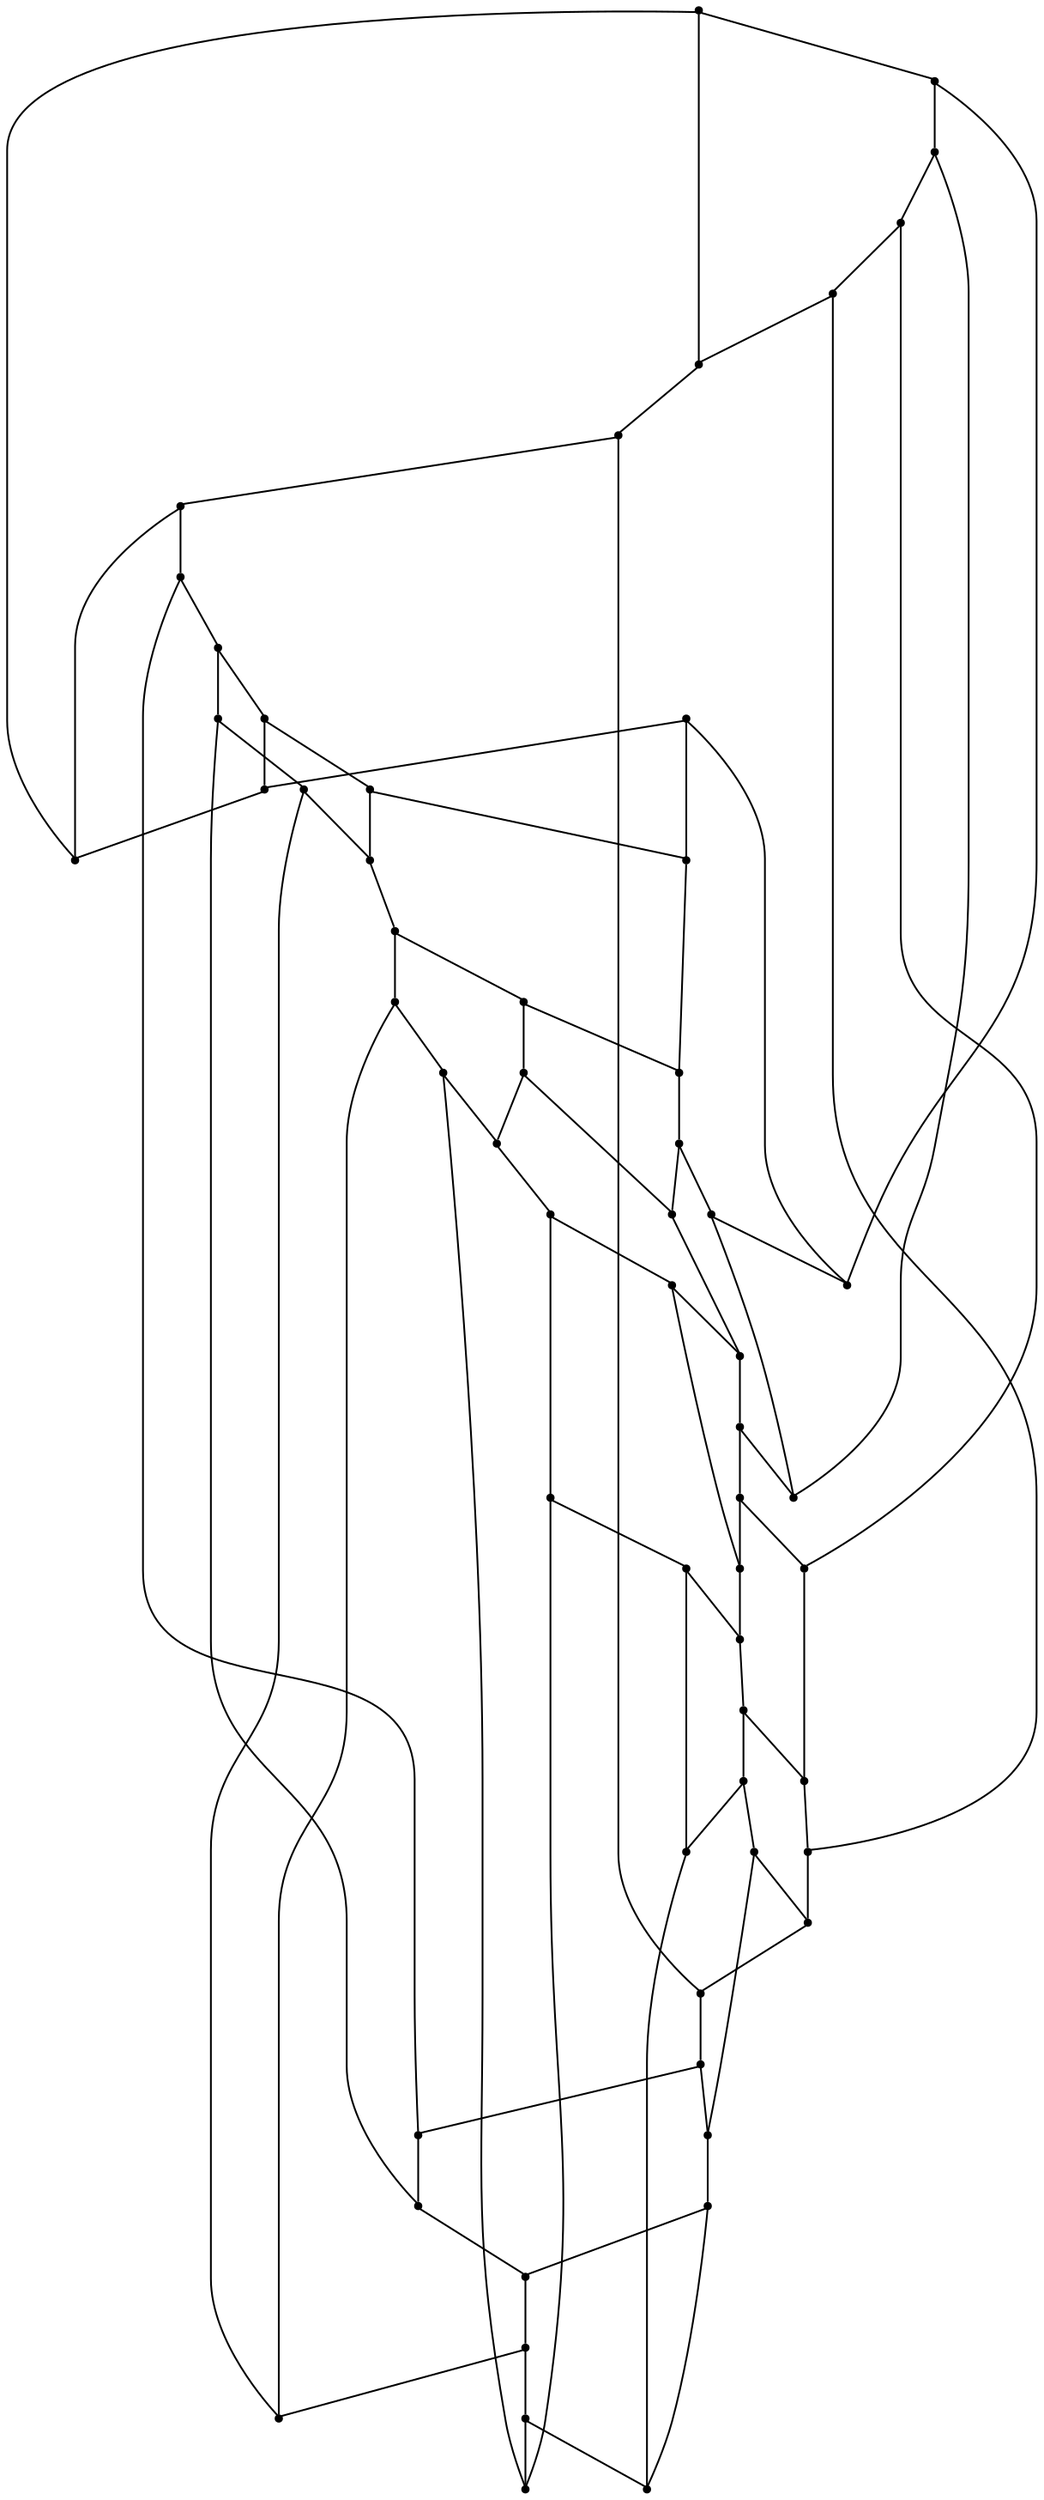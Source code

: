 graph {
  node [shape=point,comment="{\"directed\":false,\"doi\":\"10.1007/978-3-642-36763-2_12\",\"figure\":\"6 (3)\"}"]

  v0 [pos="1132.1829731440243,2335.6760854043173"]
  v1 [pos="1027.1029690480455,2517.5766286569983"]
  v2 [pos="974.7485586671253,2420.331712316445"]
  v3 [pos="1021.7449878828452,2338.9849866301865"]
  v4 [pos="988.6377758467104,2374.115704641821"]
  v5 [pos="1019.6976261226064,2140.9525006879603"]
  v6 [pos="961.6099156721181,2234.8887701574163"]
  v7 [pos="985.810700037815,2309.209199628485"]
  v8 [pos="963.607205220501,2321.5489670258107"]
  v9 [pos="930.9836640287472,2404.1206652928813"]
  v10 [pos="969.4447216598528,2280.8756041826814"]
  v11 [pos="956.756410450761,2339.8808241363367"]
  v12 [pos="961.4014829325506,2358.396325392076"]
  v13 [pos="943.0340158118186,2363.6350162713134"]
  v14 [pos="949.0508887508165,2311.5304412755972"]
  v15 [pos="947.649884805372,2293.9275649409446"]
  v16 [pos="935.7912962326354,2350.9162602640604"]
  v17 [pos="930.5708704956844,2378.7289371372926"]
  v18 [pos="942.1125471405256,2339.9726462089434"]
  v19 [pos="936.3792470709575,2318.8441583828794"]
  v20 [pos="934.5695851626797,2329.9920193197227"]
  v21 [pos="923.3698883637406,2349.374361637631"]
  v22 [pos="924.4873194397553,2331.2088525478384"]
  v23 [pos="898.2517708969802,2404.1206652928813"]
  v24 [pos="914.6177492749425,2371.140262521734"]
  v25 [pos="928.3401439138848,2290.6896286963974"]
  v26 [pos="920.9389365586752,2303.316816985816"]
  v27 [pos="925.8174460738816,2314.839342501466"]
  v28 [pos="919.3836440315912,2340.0392871591453"]
  v29 [pos="919.7214246831064,2322.9573293970643"]
  v30 [pos="914.6177492749424,2356.5171523382887"]
  v31 [pos="914.6177492749425,2277.412309610352"]
  v32 [pos="914.6177492749425,2245.9740598204057"]
  v33 [pos="905.8656101861443,2349.374361637631"]
  v34 [pos="898.6603652356562,2378.7289371372926"]
  v35 [pos="909.8517908941362,2340.0392871591453"]
  v36 [pos="904.7481154859722,2331.2088525478384"]
  v37 [pos="909.5140738667785,2322.9573293970643"]
  v38 [pos="908.2964983670522,2303.316816985816"]
  v39 [pos="900.8911554416131,2290.6896286963974"]
  v40 [pos="893.4441386930921,2350.9162602640604"]
  v41 [pos="894.6658497630477,2329.9920193197227"]
  v42 [pos="903.417988851846,2314.839342501466"]
  v43 [pos="886.2014191139089,2363.6350162713134"]
  v44 [pos="854.4826770642153,2420.331712316445"]
  v45 [pos="892.8520522845405,2318.8441583828794"]
  v46 [pos="887.1228877852019,2339.9726462089434"]
  v47 [pos="867.8340156173342,2358.396325392076"]
  v48 [pos="881.5814145501258,2293.9275649409446"]
  v49 [pos="880.1845461749109,2311.5304412755972"]
  v50 [pos="872.4790244749665,2339.8808241363367"]
  v51 [pos="865.6282297052265,2321.5489670258107"]
  v52 [pos="867.6255192536095,2234.8887701574163"]
  v53 [pos="809.537808803121,2140.9525006879608"]
  v54 [pos="843.4247348879125,2309.209199628485"]
  v55 [pos="859.7907132658747,2280.8756041826814"]
  v56 [pos="840.5935235087875,2374.115704641821"]
  v57 [pos="802.132465877682,2517.5766286569983"]
  v58 [pos="807.4905106670396,2338.9849866301865"]
  v59 [pos="697.0525254058605,2335.6760854043173"]

  v0 -- v5 [id="-1",pos="1132.1829731440243,2335.6760854043173 1143.5744967774556,2315.939172534571 1149.5746365630632,2293.552137297822 1149.5746365630632,2270.7652563598613 1149.5746365630632,2199.070022488162 1091.4202479956436,2140.9522463331887 1019.6976261226064,2140.9525006879603"]
  v56 -- v47 [id="-2",pos="840.5935235087875,2374.115704641821 867.8340156173342,2358.396325392076 867.8340156173342,2358.396325392076 867.8340156173342,2358.396325392076"]
  v31 -- v32 [id="-3",pos="914.6177492749425,2277.412309610352 914.6177492749425,2245.9740598204057 914.6177492749425,2245.9740598204057 914.6177492749425,2245.9740598204057"]
  v24 -- v30 [id="-4",pos="914.6177492749425,2371.140262521734 914.6177492749424,2356.5171523382887 914.6177492749424,2356.5171523382887 914.6177492749424,2356.5171523382887"]
  v19 -- v14 [id="-5",pos="936.3792470709575,2318.8441583828794 949.0508887508165,2311.5304412755972 949.0508887508165,2311.5304412755972 949.0508887508165,2311.5304412755972"]
  v12 -- v4 [id="-6",pos="961.4014829325506,2358.396325392076 988.6377758467104,2374.115704641821 988.6377758467104,2374.115704641821 988.6377758467104,2374.115704641821"]
  v59 -- v57 [id="-7",pos="697.0525254058605,2335.6760854043173 686.3949064277746,2354.1035799090264 680.78669145161,2375.0153574695482 680.78669145161,2396.3023083184203 680.78669145161,2463.279769883454 735.113387087064,2517.5720502711065 802.132465877682,2517.5766286569983"]
  v59 -- v53 [id="-8",pos="697.0525254058605,2335.6760854043173 661.1767081614599,2273.58223545714 682.4629335018678,2194.189971837111 744.5868968722041,2158.342482078647 764.3302363962166,2146.948914432281 786.7297572424095,2140.9522463331887 809.537808803121,2140.9525006879608"]
  v59 -- v58 [id="-9",pos="697.0525254058605,2335.6760854043173 733.8833412524918,2335.6715070184255 770.7098306564216,2336.775915437422 807.4905106670396,2338.9849866301865"]
  v58 -- v54 [id="-10",pos="807.4905106670396,2338.9849866301865 816.2426497558379,2325.7158068968374 828.751668089441,2315.355682688146 843.4247348879125,2309.209199628485"]
  v53 -- v5 [id="-11",pos="809.537808803121,2140.9525006879608 843.0369456486989,2082.9509646636834 917.2446634847295,2063.076954571956 975.2781661531325,2096.5658125318587 993.7205825312548,2107.2092879562947 1009.0399435203632,2122.5201734425877 1019.6976261226064,2140.9525006879603"]
  v56 -- v58 [id="-12",pos="840.5935235087875,2374.115704641821 826.3457842023821,2365.8931779350282 814.8333110457771,2353.67855308541 807.4905106670396,2338.9849866301865"]
  v57 -- v1 [id="-13",pos="802.132465877682,2517.5766286569983 813.5239258869557,2537.3084544313097 829.9232433233835,2553.6986943915804 849.6666464715533,2565.0922620379465 911.7906098418896,2600.9397517964103 991.2270245553302,2579.6653915087404 1027.1029690480455,2517.5766286569983"]
  v44 -- v57 [id="-14",pos="854.4826770642153,2420.331712316445 838.0040839276957,2453.2614984880115 820.5456787675681,2485.6917318878354 802.132465877682,2517.5766286569983"]
  v55 -- v48 [id="-15",pos="859.7907132658747,2280.8756041826814 867.6337903940685,2284.1633939624944 874.9724552025763,2288.5558465160752 881.5814145501258,2293.9275649409446"]
  v55 -- v52 [id="-16",pos="859.7907132658747,2280.8756041826814 857.7767541882589,2265.105862688127 860.5037491976002,2249.0990625462896 867.6255192536095,2234.8887701574163"]
  v51 -- v49 [id="-17",pos="865.6282297052265,2321.5489670258107 870.1940264869243,2317.827502360142 875.0642012375141,2314.477141306475 880.1845461749109,2311.5304412755972"]
  v51 -- v54 [id="-18",pos="865.6282297052265,2321.5489670258107 857.6684022482457,2318.506120891206 850.1921820114885,2314.355559725572 843.4247348879125,2309.209199628485"]
  v52 -- v53 [id="-19",pos="867.6255192536095,2234.8887701574163 847.3150976148945,2204.158389697287 827.946949746935,2172.8366343928083 809.537808803121,2140.9525006879608"]
  v52 -- v32 [id="-20",pos="867.6255192536095,2234.8887701574163 884.0290358844242,2233.8967865475397 900.3699463443797,2237.7517874683845 914.6177492749425,2245.9740598204057"]
  v47 -- v50 [id="-21",pos="867.8340156173342,2358.396325392076 867.821481658331,2351.937240317918 869.418448008497,2345.5735382831717 872.4790244749665,2339.8808241363367"]
  v50 -- v51 [id="-22",pos="872.4790244749665,2339.8808241363367 868.9889849462013,2334.2801864168805 866.6581139406901,2328.0500206373094 865.6282297052265,2321.5489670258107"]
  v50 -- v46 [id="-23",pos="872.4790244749665,2339.8808241363367 877.3450000311695,2339.718545791952 882.2318443109923,2339.7518662670527 887.1228877852019,2339.9726462089434"]
  v49 -- v48 [id="-24",pos="880.1845461749109,2311.5304412755972 880.1762114102945,2305.6296649254596 880.6432127254427,2299.745167280715 881.5814145501258,2293.9275649409446"]
  v48 -- v39 [id="-25",pos="881.5814145501258,2293.9275649409446 887.7358429173731,2291.5730028187313 894.2988656232965,2290.4729184308553 900.8911554416131,2290.6896286963974"]
  v43 -- v47 [id="-26",pos="886.2014191139089,2363.6350162713134 879.7301424429235,2363.4221213273477 873.4214254940366,2361.621798252807 867.8340156173342,2358.396325392076"]
  v46 -- v41 [id="-27",pos="887.1228877852019,2339.9726462089434 889.3620127557753,2336.4554284250003 891.8847105957785,2333.1172764003786 894.6658497630477,2329.9920193197227"]
  v45 -- v42 [id="-28",pos="892.8520522845405,2318.8441583828794 896.1293962551939,2316.939295497144 899.6986478598936,2315.5891803686245 903.417988851846,2314.839342501466"]
  v40 -- v46 [id="-29",pos="893.4441386930921,2350.9162602640604 891.1592043292071,2347.361397973896 889.0534992166536,2343.710643934777 887.1228877852019,2339.9726462089434"]
  v40 -- v43 [id="-30",pos="893.4441386930921,2350.9162602640604 891.1842086230563,2355.2415631578956 888.769989971381,2359.483946396136 886.2014191139089,2363.6350162713134"]
  v41 -- v45 [id="-31",pos="894.6658497630477,2329.9920193197227 893.4525370818658,2326.395442846989 892.8395819496945,2322.6322639987507 892.8520522845405,2318.8441583828794"]
  v23 -- v44 [id="-32",pos="898.2517708969802,2404.1206652928813 885.5842647873507,2413.738327922796 870.3482514444064,2419.3809341795936 854.4826770642153,2420.331712316445"]
  v23 -- v34 [id="-33",pos="898.2517708969802,2404.1206652928813 897.1718144496608,2395.6819370300896 897.3094335020676,2387.130529603407 898.6603652356562,2378.7289371372926"]
  v34 -- v43 [id="-34",pos="898.6603652356562,2378.7289371372926 893.5358847280298,2374.569727909419 889.299533833231,2369.439646517724 886.2014191139089,2363.6350162713134"]
  v39 -- v31 [id="-35",pos="900.8911554416131,2290.6896286963974 904.2977837000569,2285.1968374001685 909.0137334931646,2280.637782471083 914.6177492749425,2277.412309610352"]
  v42 -- v37 [id="-36",pos="903.417988851846,2314.839342501466 905.6571138224193,2317.377548768892 907.6960771938843,2320.0904967645197 909.5140738667785,2322.9573293970643"]
  v42 -- v38 [id="-37",pos="903.417988851846,2314.839342501466 904.7314459567394,2310.867592740382 906.365950559758,2307.016915850657 908.2964983670522,2303.316816985816"]
  v36 -- v41 [id="-38",pos="904.7481154859722,2331.2088525478384 901.3456864219154,2331.071246616314 897.9765964163241,2330.6627528528625 894.6658497630477,2329.9920193197227"]
  v33 -- v40 [id="-39",pos="905.8656101861443,2349.374361637631 901.7626791493651,2350.2035581935797 897.6096759007303,2350.7201527350308 893.4441386930921,2350.9162602640604"]
  v33 -- v35 [id="-40",pos="905.8656101861443,2349.374361637631 906.9330326744604,2346.1570281295967 908.2631593085866,2343.035586370517 909.8517908941362,2340.0392871591453"]
  v38 -- v39 [id="-41",pos="908.2964983670522,2303.316816985816 905.6571138224193,2299.1993219405113 903.1886237645014,2294.9902591773716 900.8911554416131,2290.6896286963974"]
  v38 -- v26 [id="-42",pos="908.2964983670522,2303.316816985816 912.4995738275429,2303.120200747243 916.7193188172664,2303.120200747243 920.9389365586752,2303.316816985816"]
  v37 -- v36 [id="-43",pos="909.5140738667785,2322.9573293970643 908.025523080783,2325.7704931727667 906.4368914952335,2328.5210856746153 904.7481154859722,2331.2088525478384"]
  v37 -- v29 [id="-44",pos="909.5140738667785,2322.9573293970643 912.9040325959894,2322.824301851432 916.3106608544332,2322.824301851432 919.7214246831064,2322.9573293970643"]
  v35 -- v36 [id="-45",pos="909.8517908941362,2340.0392871591453 908.025523080783,2337.168130495481 906.3201411664464,2334.2219391741464 904.7481154859722,2331.2088525478384"]
  v35 -- v28 [id="-46",pos="909.8517908941362,2340.0392871591453 913.0248548708486,2339.9141446114377 916.2021816661052,2339.9141446114377 919.3836440315912,2340.0392871591453"]
  v24 -- v34 [id="-47",pos="914.6177492749425,2371.140262521734 909.5015399077752,2374.0867081978404 904.1643638420371,2376.6246601104945 898.6603652356562,2378.7289371372926"]
  v30 -- v33 [id="-48",pos="914.6177492749424,2356.5171523382887 911.3278713452858,2354.616613483673 908.3715748727573,2352.2078737950746 905.8656101861443,2349.374361637631"]
  v32 -- v6 [id="-49",pos="914.6177492749425,2245.9740598204057 928.848819052115,2237.755602789961 945.189793136228,2233.900856223888 961.6099156721181,2234.8887701574163"]
  v31 -- v25 [id="-50",pos="914.6177492749425,2277.412309610352 920.2093583460316,2280.633458439963 924.9211089447525,2285.196583045397 928.3401439138848,2290.6896286963974"]
  v28 -- v21 [id="-51",pos="919.3836440315912,2340.0392871591453 920.959805282295,2343.0439800779855 922.2899319164212,2346.165421837065 923.3698883637406,2349.374361637631"]
  v29 -- v27 [id="-52",pos="919.7214246831064,2322.9573293970643 921.5185526323809,2320.0904967645197 923.5575160038458,2317.377548768892 925.8174460738816,2314.839342501466"]
  v26 -- v27 [id="-53",pos="920.9389365586752,2303.316816985816 922.8528784608941,2307.020985527005 924.483247493683,2310.87166241673 925.8174460738816,2314.839342501466"]
  v21 -- v30 [id="-54",pos="923.3698883637406,2349.374361637631 920.84712689958,2352.216013147771 917.8949659972811,2354.624498481598 914.6177492749424,2356.5171523382887"]
  v22 -- v29 [id="-55",pos="924.4873194397553,2331.2088525478384 922.777801955189,2328.5208313198436 921.1891703696394,2325.7704931727667 919.7214246831064,2322.9573293970643"]
  v22 -- v28 [id="-56",pos="924.4873194397553,2331.2088525478384 922.8986878542056,2334.2176151430267 921.1975051342558,2337.164060819133 919.3836440315912,2340.0392871591453"]
  v27 -- v19 [id="-57",pos="925.8174460738816,2314.839342501466 929.5201811607585,2315.598082785636 933.0852335710713,2316.948197914156 936.3792470709575,2318.8441583828794"]
  v25 -- v26 [id="-58",pos="928.3401439138848,2290.6896286963974 926.0302052561507,2294.98568079148 923.5617788223901,2299.1988132309675 920.9389365586752,2303.316816985816"]
  v25 -- v15 [id="-59",pos="928.3401439138848,2290.6896286963974 934.9199633973557,2290.4724097213116 941.4830497274362,2291.5727484639597 947.649884805372,2293.9275649409446"]
  v17 -- v9 [id="-60",pos="930.5708704956844,2378.7289371372926 931.9093955185845,2387.125951217515 932.0470145709912,2395.6732889678497 930.9836640287472,2404.1206652928813"]
  v17 -- v24 [id="-61",pos="930.5708704956844,2378.7289371372926 925.0585371246871,2376.624405755723 919.725560253336,2374.0864538430683 914.6177492749425,2371.140262521734"]
  v9 -- v23 [id="-62",pos="930.9836640287472,2404.1206652928813 920.5053379261501,2408.5001457531025 908.713491094502,2408.5001457531025 898.2517708969802,2404.1206652928813"]
  v20 -- v18 [id="-63",pos="934.5695851626797,2329.9920193197227 937.3299192304866,2333.11320672403 939.8526170704898,2336.451358748652 942.1125471405256,2339.9726462089434"]
  v20 -- v22 [id="-64",pos="934.5695851626797,2329.9920193197227 931.2338978397115,2330.667076883982 927.8648078341203,2331.071246616314 924.4873194397553,2331.2088525478384"]
  v16 -- v21 [id="-65",pos="935.7912962326354,2350.9162602640604 931.6174242603809,2350.724476766151 927.4644846359033,2350.207627869928 923.3698883637406,2349.374361637631"]
  v19 -- v20 [id="-66",pos="936.3792470709575,2318.8441583828794 936.3709123063411,2322.6281943224026 935.7579571741699,2326.3913731706407 934.5695851626797,2329.9920193197227"]
  v18 -- v11 [id="-67",pos="942.1125471405256,2339.9726462089434 946.978586320886,2339.7518662670527 951.8612950304793,2339.718545791952 956.756410450761,2339.8808241363367"]
  v18 -- v16 [id="-68",pos="942.1125471405256,2339.9726462089434 940.1569950393821,2343.7149679658974 938.0513535509859,2347.365467650244 935.7912962326354,2350.9162602640604"]
  v13 -- v17 [id="-69",pos="943.0340158118186,2363.6350162713134 939.9110240469621,2369.439646517724 935.6746731521631,2374.569727909419 930.5708704956844,2378.7289371372926"]
  v13 -- v16 [id="-70",pos="943.0340158118186,2363.6350162713134 940.4487754251136,2359.4920857488323 938.0344931492809,2355.249702510592 935.7912962326354,2350.9162602640604"]
  v15 -- v10 [id="-71",pos="947.649884805372,2293.9275649409446 954.2463101939184,2288.5639858687714 961.5849113782689,2284.1674636388425 969.4447216598528,2280.8756041826814"]
  v15 -- v14 [id="-72",pos="947.649884805372,2293.9275649409446 948.575552671052,2299.7489826022916 949.0425539862001,2305.6375499233845 949.0508887508165,2311.5304412755972"]
  v14 -- v8 [id="-73",pos="949.0508887508165,2311.5304412755972 954.150428588751,2314.472562920583 959.0164041449541,2317.8231783290216 963.607205220501,2321.5489670258107"]
  v11 -- v12 [id="-74",pos="956.756410450761,2339.8808241363367 959.7919826233813,2345.5735382831717 961.3889489735473,2351.9329162867984 961.4014829325506,2358.396325392076"]
  v12 -- v13 [id="-75",pos="961.4014829325506,2358.396325392076 955.7974035266154,2361.6263766386987 949.4886865777286,2363.4264453584674 943.0340158118186,2363.6350162713134"]
  v6 -- v10 [id="-76",pos="961.6099156721181,2234.8887701574163 968.7150798230518,2249.0990625462896 971.4420748323931,2265.105862688127 969.4447216598528,2280.8756041826814"]
  v8 -- v11 [id="-77",pos="963.607205220501,2321.5489670258107 962.5522530670307,2328.049257572994 960.2255812559065,2334.2796777073368 956.756410450761,2339.8808241363367"]
  v10 -- v7 [id="-78",pos="969.4447216598528,2280.8756041826814 978.4762980478514,2287.7429286655192 984.3722214636754,2297.948659527751 985.810700037815,2309.209199628485"]
  v2 -- v9 [id="-79",pos="974.7485586671253,2420.331712316445 958.8703230796161,2419.3809341795936 943.6385089310587,2413.738327922796 930.9836640287472,2404.1206652928813"]
  v54 -- v55 [id="-80",pos="843.4247348879125,2309.209199628485 844.8424719867471,2297.948659527751 850.7383954025711,2287.7386046343995 859.7907132658747,2280.8756041826814"]
  v7 -- v3 [id="-81",pos="985.810700037815,2309.209199628485 1000.4670973070537,2315.3513586570257 1012.9719800704272,2325.715552542066 1021.7449878828452,2338.9849866301865"]
  v7 -- v8 [id="-82",pos="985.810700037815,2309.209199628485 979.0266470091636,2314.3512356944525 971.5462275780195,2318.506120891206 963.607205220501,2321.5489670258107"]
  v4 -- v2 [id="-83",pos="988.6377758467104,2374.115704641821 988.6335766523235,2390.547785962047 983.8050757248157,2406.621227054087 974.7485586671253,2420.331712316445"]
  v5 -- v6 [id="-84",pos="1019.6976261226064,2140.9525006879603 1001.2719428978744,2172.8366343928083 981.899595835528,2204.162713728407 961.6099156721181,2234.8887701574163"]
  v49 -- v45 [id="-85",pos="880.1845461749109,2311.5304412755972 892.8520522845405,2318.8441583828794 892.8520522845405,2318.8441583828794 892.8520522845405,2318.8441583828794"]
  v3 -- v0 [id="-86",pos="1021.7449878828452,2338.9849866301865 1058.5088711159158,2336.77998511377 1095.3396233383896,2335.675576694774 1132.1829731440243,2335.6760854043173"]
  v3 -- v4 [id="-87",pos="1021.7449878828452,2338.9849866301865 1014.3811915321734,2353.6826227617585 1002.8729175699551,2365.8972476113763 988.6377758467104,2374.115704641821"]
  v1 -- v2 [id="-88",pos="1027.1029690480455,2517.5766286569983 1008.6771585749988,2485.6917318878354 991.2186897907138,2453.2614984880115 974.7485586671253,2420.331712316445"]
  v44 -- v56 [id="-89",pos="854.4826770642153,2420.331712316445 845.4136260475216,2406.6163943134234 840.5851887441711,2390.5472772525036 840.5935235087875,2374.115704641821"]
  v1 -- v0 [id="-90",pos="1027.1029690480455,2517.5766286569983 1048.3932027103683,2517.5761199474546 1069.3165794812544,2511.9752278732262 1087.763258677921,2501.33175244879 1145.7967613463238,2467.8431488436595 1165.6819827412874,2393.6768583642793 1132.1829731440243,2335.6760854043173"]
}